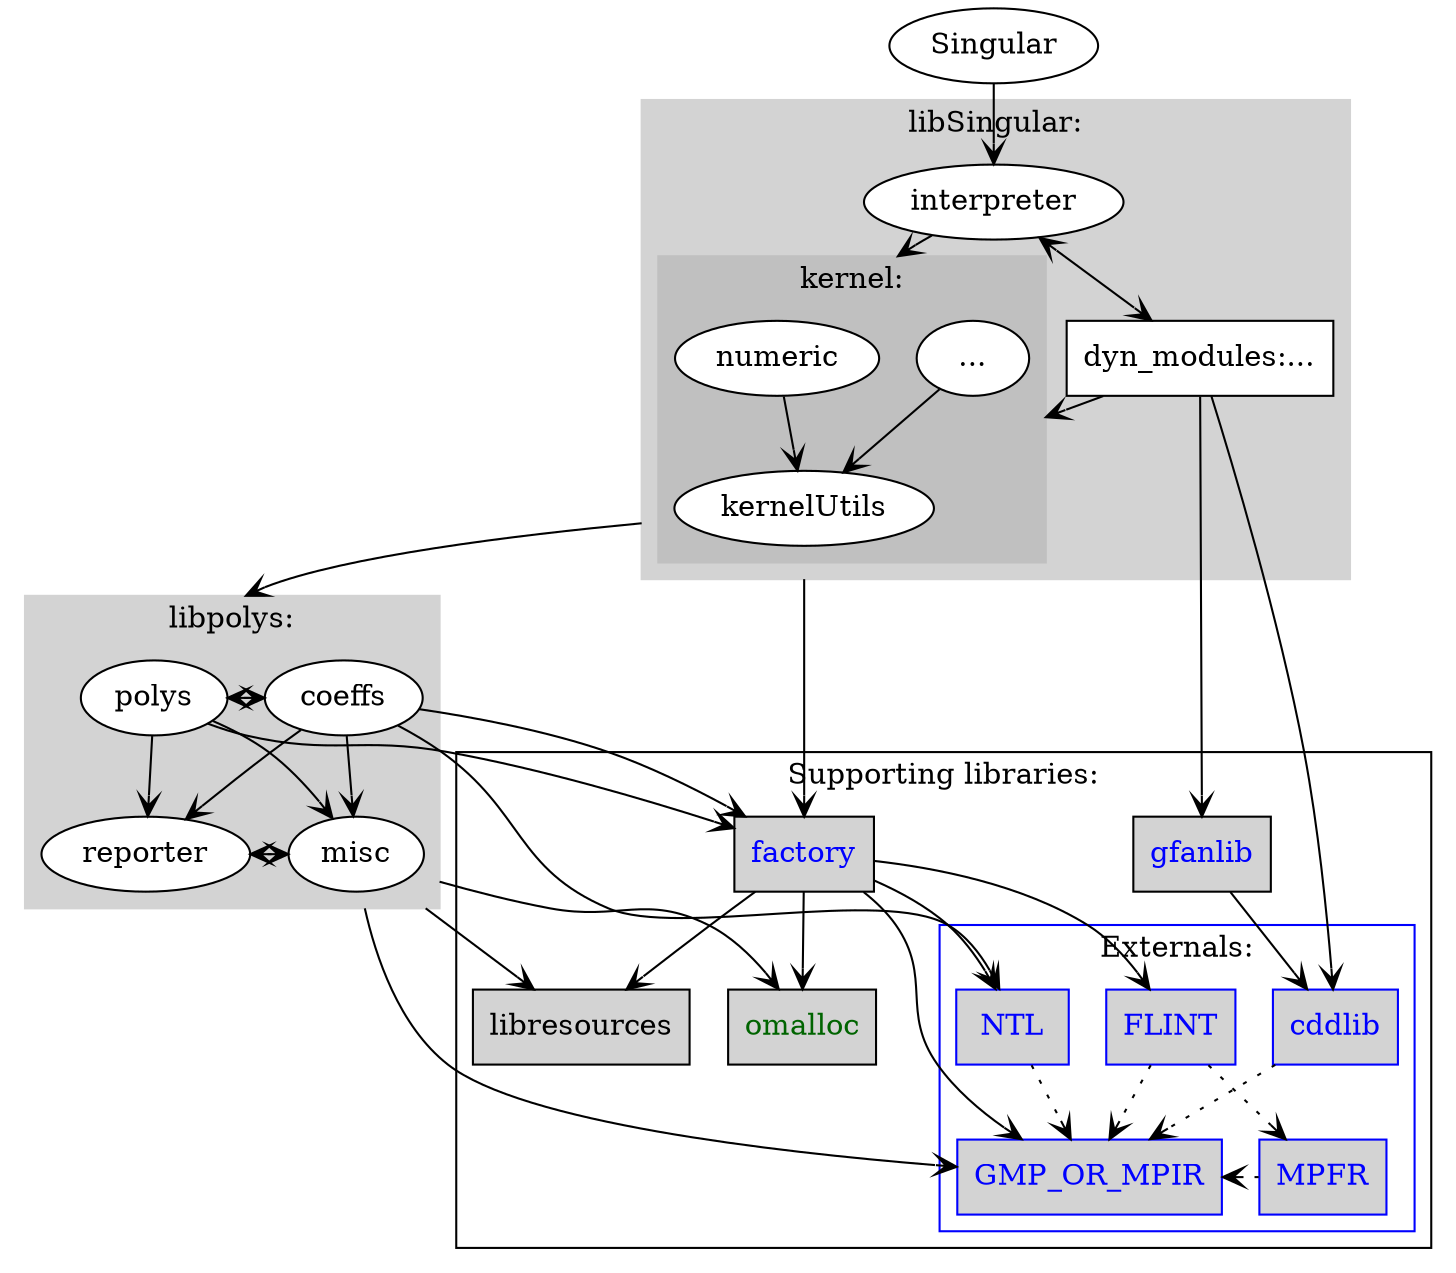 digraph IncludesInSingular4
{
  compound=true;
  edge [ arrowhead=open ];
  graph [ 
//    rankdir=TB; 
  ];
  pack = 0 ;
  packMode = "graph" ;
  subgraph "clusterlibpolys"
  {
      label="libpolys:";
      color = lightgray;
      style = filled;
      node [ fillcolor = white, style = filled, color = black, fontcolor=black];
      { rank=same;  misc ; reporter ; };
      { rank=same; coeffs ; polys };
  } ;
  subgraph "clusterlibSingular"
  {
        rank="max" ;
        label="libSingular:";
        color = lightgray;
        style = filled;
        node [ fillcolor = white, style = filled, color = black, fontcolor=black];
        interpreter [] ;
	"dyn_modules:..." [shape=box] ;
	  subgraph "clusterMath"
	  {
	          rank="min" ;
		  label="kernel:";
		  color = gray;
//        	  style = filled;
  		  node [ fillcolor = white, style = filled, color = black, fontcolor=black];
                  kernelUtils;
		  { rank=same; "..."; numeric; } ;
	  }
  } ;
  subgraph "clusterinternals"
  {
    label="Supporting libraries:";
    { rank=same; 
      omalloc [ fillcolor=lightgrey, fontcolor=darkgreen, style=filled, color = black, shape=box ] ;
      libresources [ fillcolor=lightgrey, style=filled, color = black, shape=box ]  ;
    } ;
    { rank=same; 
      gfanlib [ fillcolor=lightgrey, fontcolor=blue, style=filled, color = black, shape=box ] ;
      factory [ fillcolor=lightgrey, fontcolor=blue, style=filled, color = black, shape=box ] ;
    } ;
   subgraph "clusterexternals"
   {
    rank="min" ;
    node [ color=blue, fillcolor=lightgrey, fontcolor=blue, style=filled, shape=box ];
    label="Externals:";
    color=blue;
    { rank=same; GMP_OR_MPIR []; MPFR [] ; } ;
    { rank=same; NTL ; FLINT ; cddlib ;   };
   } ;
  } ;  
  NTL -> GMP_OR_MPIR [style = "dotted"];
  FLINT -> GMP_OR_MPIR [style = "dotted"];
  cddlib -> GMP_OR_MPIR [style = "dotted"];
  FLINT -> MPFR [style = "dotted"];
MPFR -> GMP_OR_MPIR [style = "dotted"];
factory -> FLINT [];
  factory -> GMP_OR_MPIR [];
  factory -> NTL [];
  factory -> omalloc;
  factory -> libresources;
  Singular -> interpreter [];
  interpreter -> numeric [lhead="clusterMath"];
//  interpreter -> "..." [lhead="clusterMath"];
  interpreter -> "dyn_modules:..." [dir=both, arrowtail="open", arrowhead="open"];
  "dyn_modules:..." -> kernelUtils [lhead="clusterMath"];
  "dyn_modules:..." -> gfanlib [];
  "dyn_modules:..." -> cddlib [];
  gfanlib -> cddlib [];
  kernelUtils -> polys [ltail="clusterlibSingular", lhead="clusterlibpolys"];
  kernelUtils -> factory [ltail="clusterlibSingular"];
  numeric -> kernelUtils [];
  "..." -> kernelUtils [];
  polys -> coeffs [dir=both, arrowtail="open", arrowhead="open"] ;
  polys -> misc;
  polys -> reporter;
  polys -> factory [];
  reporter -> misc [dir=both, arrowtail="open", arrowhead="open"] ;
  coeffs -> NTL [];
  coeffs -> factory [];
  coeffs -> misc;
  coeffs -> reporter;
  misc -> libresources [ltail="clusterlibpolys"];
  misc -> omalloc [ltail="clusterlibpolys"];
  misc -> GMP_OR_MPIR [ltail="clusterlibpolys"];
}
// dot -Tpng -o singular.png singular.dot
// boxed = third party
// filled = external
// blue = math
